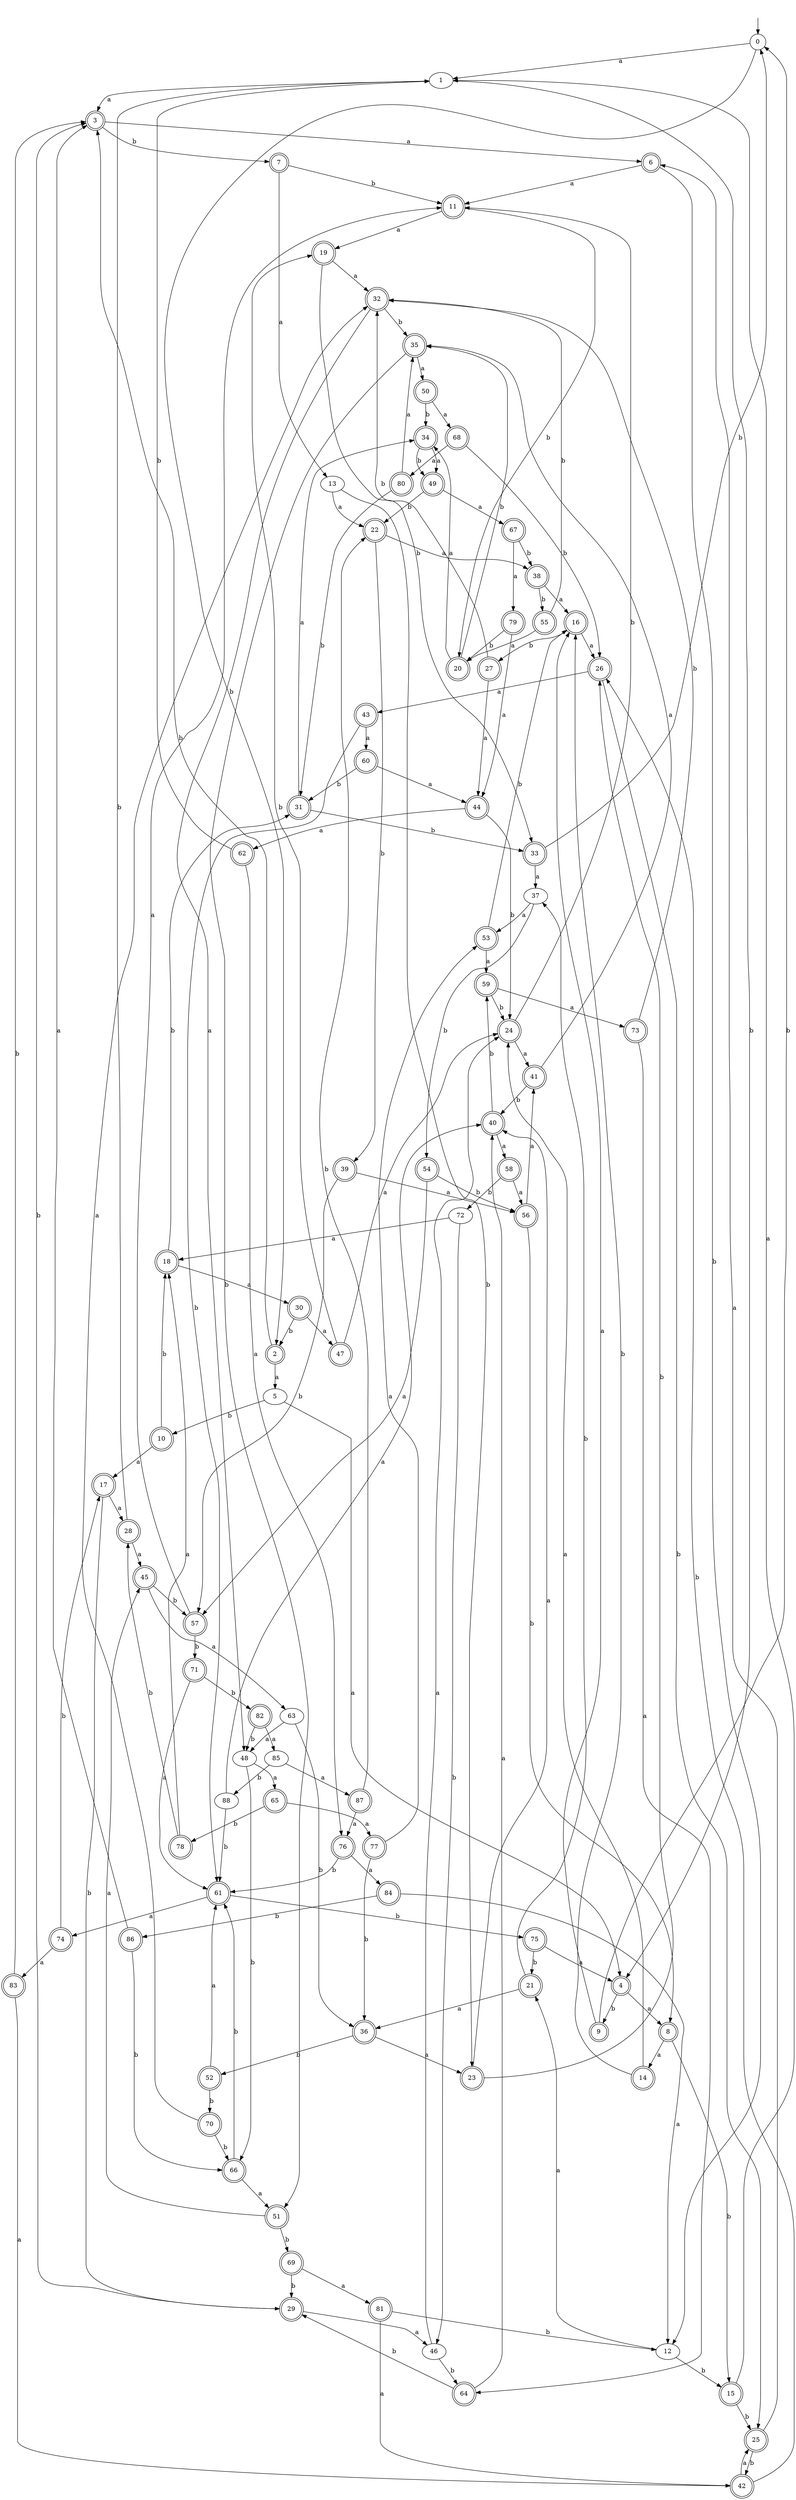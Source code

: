 digraph RandomDFA {
  __start0 [label="", shape=none];
  __start0 -> 0 [label=""];
  0 [shape=circle]
  0 -> 1 [label="a"]
  0 -> 2 [label="b"]
  1
  1 -> 3 [label="a"]
  1 -> 4 [label="b"]
  2 [shape=doublecircle]
  2 -> 5 [label="a"]
  2 -> 3 [label="b"]
  3 [shape=doublecircle]
  3 -> 6 [label="a"]
  3 -> 7 [label="b"]
  4 [shape=doublecircle]
  4 -> 8 [label="a"]
  4 -> 9 [label="b"]
  5
  5 -> 4 [label="a"]
  5 -> 10 [label="b"]
  6 [shape=doublecircle]
  6 -> 11 [label="a"]
  6 -> 12 [label="b"]
  7 [shape=doublecircle]
  7 -> 13 [label="a"]
  7 -> 11 [label="b"]
  8 [shape=doublecircle]
  8 -> 14 [label="a"]
  8 -> 15 [label="b"]
  9 [shape=doublecircle]
  9 -> 16 [label="a"]
  9 -> 0 [label="b"]
  10 [shape=doublecircle]
  10 -> 17 [label="a"]
  10 -> 18 [label="b"]
  11 [shape=doublecircle]
  11 -> 19 [label="a"]
  11 -> 20 [label="b"]
  12
  12 -> 21 [label="a"]
  12 -> 15 [label="b"]
  13
  13 -> 22 [label="a"]
  13 -> 23 [label="b"]
  14 [shape=doublecircle]
  14 -> 24 [label="a"]
  14 -> 16 [label="b"]
  15 [shape=doublecircle]
  15 -> 1 [label="a"]
  15 -> 25 [label="b"]
  16 [shape=doublecircle]
  16 -> 26 [label="a"]
  16 -> 27 [label="b"]
  17 [shape=doublecircle]
  17 -> 28 [label="a"]
  17 -> 29 [label="b"]
  18 [shape=doublecircle]
  18 -> 30 [label="a"]
  18 -> 31 [label="b"]
  19 [shape=doublecircle]
  19 -> 32 [label="a"]
  19 -> 33 [label="b"]
  20 [shape=doublecircle]
  20 -> 34 [label="a"]
  20 -> 35 [label="b"]
  21 [shape=doublecircle]
  21 -> 36 [label="a"]
  21 -> 37 [label="b"]
  22 [shape=doublecircle]
  22 -> 38 [label="a"]
  22 -> 39 [label="b"]
  23 [shape=doublecircle]
  23 -> 40 [label="a"]
  23 -> 26 [label="b"]
  24 [shape=doublecircle]
  24 -> 41 [label="a"]
  24 -> 11 [label="b"]
  25 [shape=doublecircle]
  25 -> 6 [label="a"]
  25 -> 42 [label="b"]
  26 [shape=doublecircle]
  26 -> 43 [label="a"]
  26 -> 25 [label="b"]
  27 [shape=doublecircle]
  27 -> 44 [label="a"]
  27 -> 32 [label="b"]
  28 [shape=doublecircle]
  28 -> 45 [label="a"]
  28 -> 1 [label="b"]
  29 [shape=doublecircle]
  29 -> 46 [label="a"]
  29 -> 3 [label="b"]
  30 [shape=doublecircle]
  30 -> 47 [label="a"]
  30 -> 2 [label="b"]
  31 [shape=doublecircle]
  31 -> 34 [label="a"]
  31 -> 33 [label="b"]
  32 [shape=doublecircle]
  32 -> 48 [label="a"]
  32 -> 35 [label="b"]
  33 [shape=doublecircle]
  33 -> 37 [label="a"]
  33 -> 0 [label="b"]
  34 [shape=doublecircle]
  34 -> 49 [label="a"]
  34 -> 49 [label="b"]
  35 [shape=doublecircle]
  35 -> 50 [label="a"]
  35 -> 51 [label="b"]
  36 [shape=doublecircle]
  36 -> 23 [label="a"]
  36 -> 52 [label="b"]
  37
  37 -> 53 [label="a"]
  37 -> 54 [label="b"]
  38 [shape=doublecircle]
  38 -> 16 [label="a"]
  38 -> 55 [label="b"]
  39 [shape=doublecircle]
  39 -> 56 [label="a"]
  39 -> 57 [label="b"]
  40 [shape=doublecircle]
  40 -> 58 [label="a"]
  40 -> 59 [label="b"]
  41 [shape=doublecircle]
  41 -> 35 [label="a"]
  41 -> 40 [label="b"]
  42 [shape=doublecircle]
  42 -> 25 [label="a"]
  42 -> 26 [label="b"]
  43 [shape=doublecircle]
  43 -> 60 [label="a"]
  43 -> 61 [label="b"]
  44 [shape=doublecircle]
  44 -> 62 [label="a"]
  44 -> 24 [label="b"]
  45 [shape=doublecircle]
  45 -> 63 [label="a"]
  45 -> 57 [label="b"]
  46
  46 -> 24 [label="a"]
  46 -> 64 [label="b"]
  47 [shape=doublecircle]
  47 -> 24 [label="a"]
  47 -> 19 [label="b"]
  48
  48 -> 65 [label="a"]
  48 -> 66 [label="b"]
  49 [shape=doublecircle]
  49 -> 67 [label="a"]
  49 -> 22 [label="b"]
  50 [shape=doublecircle]
  50 -> 68 [label="a"]
  50 -> 34 [label="b"]
  51 [shape=doublecircle]
  51 -> 45 [label="a"]
  51 -> 69 [label="b"]
  52 [shape=doublecircle]
  52 -> 61 [label="a"]
  52 -> 70 [label="b"]
  53 [shape=doublecircle]
  53 -> 59 [label="a"]
  53 -> 16 [label="b"]
  54 [shape=doublecircle]
  54 -> 57 [label="a"]
  54 -> 56 [label="b"]
  55 [shape=doublecircle]
  55 -> 20 [label="a"]
  55 -> 32 [label="b"]
  56 [shape=doublecircle]
  56 -> 41 [label="a"]
  56 -> 8 [label="b"]
  57 [shape=doublecircle]
  57 -> 11 [label="a"]
  57 -> 71 [label="b"]
  58 [shape=doublecircle]
  58 -> 56 [label="a"]
  58 -> 72 [label="b"]
  59 [shape=doublecircle]
  59 -> 73 [label="a"]
  59 -> 24 [label="b"]
  60 [shape=doublecircle]
  60 -> 44 [label="a"]
  60 -> 31 [label="b"]
  61 [shape=doublecircle]
  61 -> 74 [label="a"]
  61 -> 75 [label="b"]
  62 [shape=doublecircle]
  62 -> 76 [label="a"]
  62 -> 1 [label="b"]
  63
  63 -> 48 [label="a"]
  63 -> 36 [label="b"]
  64 [shape=doublecircle]
  64 -> 40 [label="a"]
  64 -> 29 [label="b"]
  65 [shape=doublecircle]
  65 -> 77 [label="a"]
  65 -> 78 [label="b"]
  66 [shape=doublecircle]
  66 -> 51 [label="a"]
  66 -> 61 [label="b"]
  67 [shape=doublecircle]
  67 -> 79 [label="a"]
  67 -> 38 [label="b"]
  68 [shape=doublecircle]
  68 -> 80 [label="a"]
  68 -> 26 [label="b"]
  69 [shape=doublecircle]
  69 -> 81 [label="a"]
  69 -> 29 [label="b"]
  70 [shape=doublecircle]
  70 -> 32 [label="a"]
  70 -> 66 [label="b"]
  71 [shape=doublecircle]
  71 -> 61 [label="a"]
  71 -> 82 [label="b"]
  72
  72 -> 18 [label="a"]
  72 -> 46 [label="b"]
  73 [shape=doublecircle]
  73 -> 64 [label="a"]
  73 -> 32 [label="b"]
  74 [shape=doublecircle]
  74 -> 83 [label="a"]
  74 -> 17 [label="b"]
  75 [shape=doublecircle]
  75 -> 4 [label="a"]
  75 -> 21 [label="b"]
  76 [shape=doublecircle]
  76 -> 84 [label="a"]
  76 -> 61 [label="b"]
  77 [shape=doublecircle]
  77 -> 53 [label="a"]
  77 -> 36 [label="b"]
  78 [shape=doublecircle]
  78 -> 18 [label="a"]
  78 -> 28 [label="b"]
  79 [shape=doublecircle]
  79 -> 44 [label="a"]
  79 -> 20 [label="b"]
  80 [shape=doublecircle]
  80 -> 35 [label="a"]
  80 -> 31 [label="b"]
  81 [shape=doublecircle]
  81 -> 42 [label="a"]
  81 -> 12 [label="b"]
  82 [shape=doublecircle]
  82 -> 85 [label="a"]
  82 -> 48 [label="b"]
  83 [shape=doublecircle]
  83 -> 42 [label="a"]
  83 -> 3 [label="b"]
  84 [shape=doublecircle]
  84 -> 12 [label="a"]
  84 -> 86 [label="b"]
  85
  85 -> 87 [label="a"]
  85 -> 88 [label="b"]
  86 [shape=doublecircle]
  86 -> 3 [label="a"]
  86 -> 66 [label="b"]
  87 [shape=doublecircle]
  87 -> 76 [label="a"]
  87 -> 22 [label="b"]
  88
  88 -> 40 [label="a"]
  88 -> 61 [label="b"]
}
